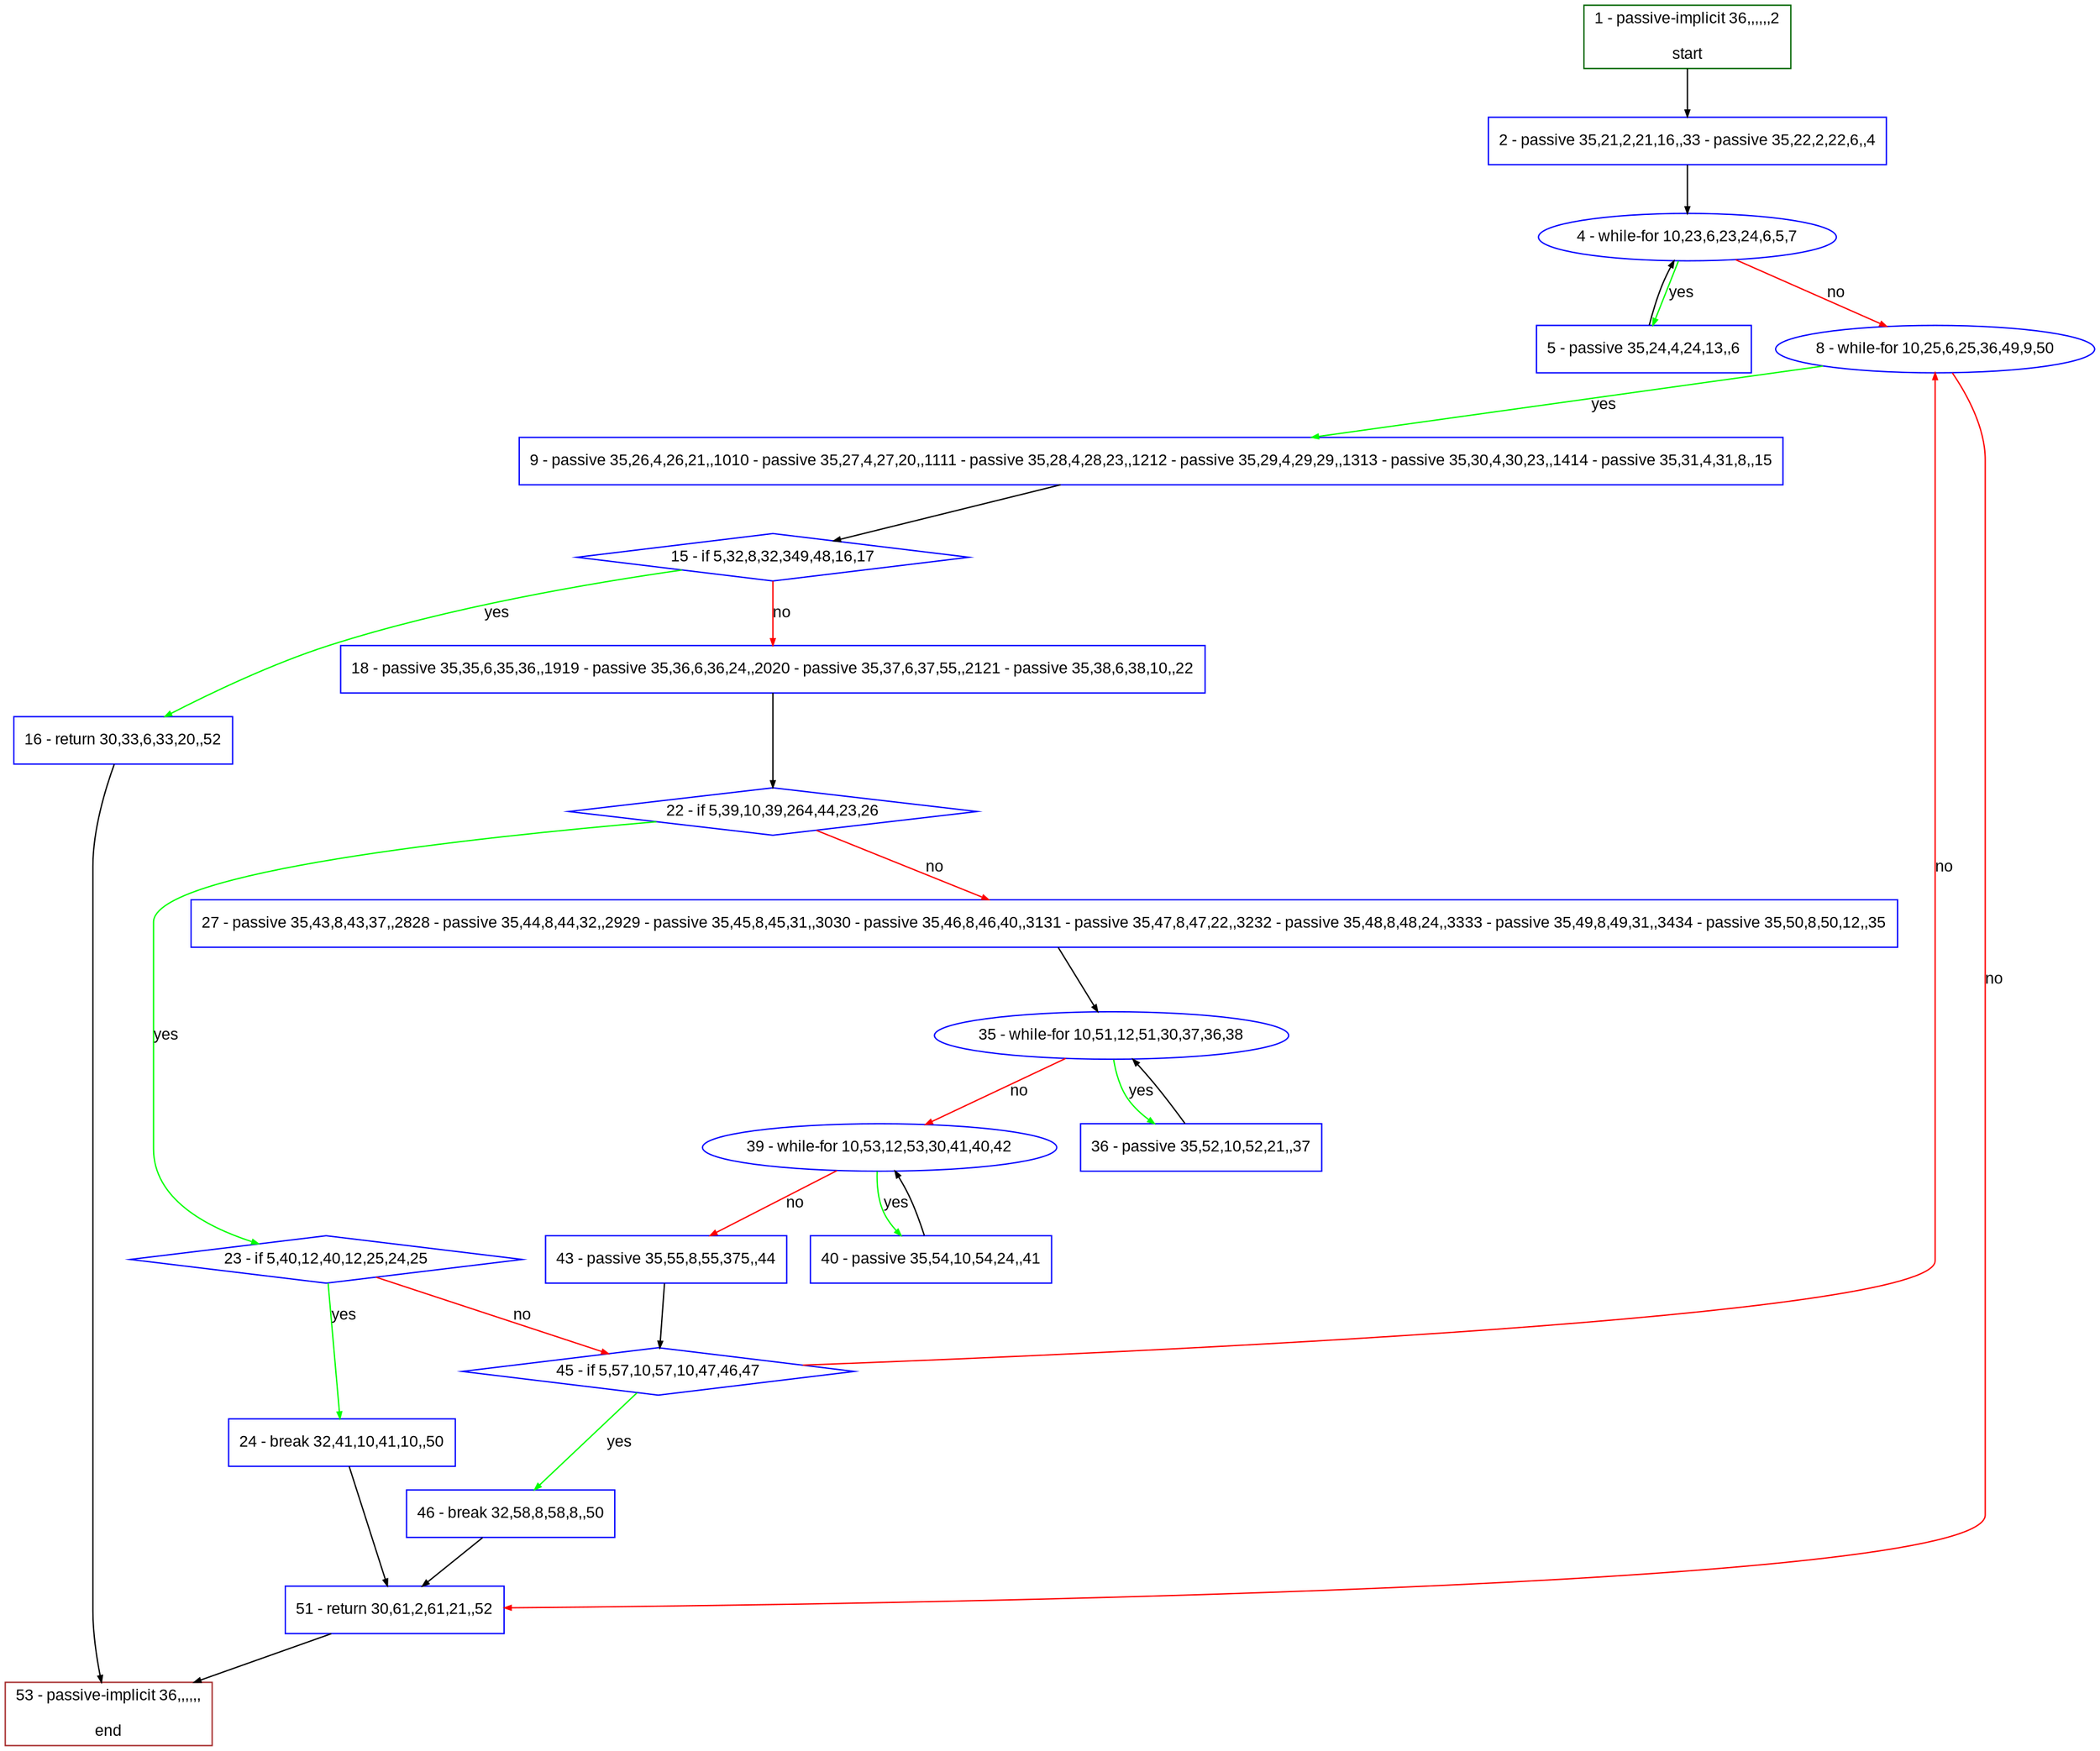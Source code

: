 digraph "" {
  graph [pack="true", label="", fontsize="12", packmode="clust", fontname="Arial", fillcolor="#FFFFCC", bgcolor="white", style="rounded,filled", compound="true"];
  node [node_initialized="no", label="", color="grey", fontsize="12", fillcolor="white", fontname="Arial", style="filled", shape="rectangle", compound="true", fixedsize="false"];
  edge [fontcolor="black", arrowhead="normal", arrowtail="none", arrowsize="0.5", ltail="", label="", color="black", fontsize="12", lhead="", fontname="Arial", dir="forward", compound="true"];
  __N1 [label="2 - passive 35,21,2,21,16,,33 - passive 35,22,2,22,6,,4", color="#0000ff", fillcolor="#ffffff", style="filled", shape="box"];
  __N2 [label="1 - passive-implicit 36,,,,,,2\n\nstart", color="#006400", fillcolor="#ffffff", style="filled", shape="box"];
  __N3 [label="4 - while-for 10,23,6,23,24,6,5,7", color="#0000ff", fillcolor="#ffffff", style="filled", shape="oval"];
  __N4 [label="5 - passive 35,24,4,24,13,,6", color="#0000ff", fillcolor="#ffffff", style="filled", shape="box"];
  __N5 [label="8 - while-for 10,25,6,25,36,49,9,50", color="#0000ff", fillcolor="#ffffff", style="filled", shape="oval"];
  __N6 [label="9 - passive 35,26,4,26,21,,1010 - passive 35,27,4,27,20,,1111 - passive 35,28,4,28,23,,1212 - passive 35,29,4,29,29,,1313 - passive 35,30,4,30,23,,1414 - passive 35,31,4,31,8,,15", color="#0000ff", fillcolor="#ffffff", style="filled", shape="box"];
  __N7 [label="51 - return 30,61,2,61,21,,52", color="#0000ff", fillcolor="#ffffff", style="filled", shape="box"];
  __N8 [label="15 - if 5,32,8,32,349,48,16,17", color="#0000ff", fillcolor="#ffffff", style="filled", shape="diamond"];
  __N9 [label="16 - return 30,33,6,33,20,,52", color="#0000ff", fillcolor="#ffffff", style="filled", shape="box"];
  __N10 [label="18 - passive 35,35,6,35,36,,1919 - passive 35,36,6,36,24,,2020 - passive 35,37,6,37,55,,2121 - passive 35,38,6,38,10,,22", color="#0000ff", fillcolor="#ffffff", style="filled", shape="box"];
  __N11 [label="53 - passive-implicit 36,,,,,,\n\nend", color="#a52a2a", fillcolor="#ffffff", style="filled", shape="box"];
  __N12 [label="22 - if 5,39,10,39,264,44,23,26", color="#0000ff", fillcolor="#ffffff", style="filled", shape="diamond"];
  __N13 [label="23 - if 5,40,12,40,12,25,24,25", color="#0000ff", fillcolor="#ffffff", style="filled", shape="diamond"];
  __N14 [label="27 - passive 35,43,8,43,37,,2828 - passive 35,44,8,44,32,,2929 - passive 35,45,8,45,31,,3030 - passive 35,46,8,46,40,,3131 - passive 35,47,8,47,22,,3232 - passive 35,48,8,48,24,,3333 - passive 35,49,8,49,31,,3434 - passive 35,50,8,50,12,,35", color="#0000ff", fillcolor="#ffffff", style="filled", shape="box"];
  __N15 [label="24 - break 32,41,10,41,10,,50", color="#0000ff", fillcolor="#ffffff", style="filled", shape="box"];
  __N16 [label="45 - if 5,57,10,57,10,47,46,47", color="#0000ff", fillcolor="#ffffff", style="filled", shape="diamond"];
  __N17 [label="35 - while-for 10,51,12,51,30,37,36,38", color="#0000ff", fillcolor="#ffffff", style="filled", shape="oval"];
  __N18 [label="36 - passive 35,52,10,52,21,,37", color="#0000ff", fillcolor="#ffffff", style="filled", shape="box"];
  __N19 [label="39 - while-for 10,53,12,53,30,41,40,42", color="#0000ff", fillcolor="#ffffff", style="filled", shape="oval"];
  __N20 [label="40 - passive 35,54,10,54,24,,41", color="#0000ff", fillcolor="#ffffff", style="filled", shape="box"];
  __N21 [label="43 - passive 35,55,8,55,375,,44", color="#0000ff", fillcolor="#ffffff", style="filled", shape="box"];
  __N22 [label="46 - break 32,58,8,58,8,,50", color="#0000ff", fillcolor="#ffffff", style="filled", shape="box"];
  __N2 -> __N1 [arrowhead="normal", arrowtail="none", color="#000000", label="", dir="forward"];
  __N1 -> __N3 [arrowhead="normal", arrowtail="none", color="#000000", label="", dir="forward"];
  __N3 -> __N4 [arrowhead="normal", arrowtail="none", color="#00ff00", label="yes", dir="forward"];
  __N4 -> __N3 [arrowhead="normal", arrowtail="none", color="#000000", label="", dir="forward"];
  __N3 -> __N5 [arrowhead="normal", arrowtail="none", color="#ff0000", label="no", dir="forward"];
  __N5 -> __N6 [arrowhead="normal", arrowtail="none", color="#00ff00", label="yes", dir="forward"];
  __N5 -> __N7 [arrowhead="normal", arrowtail="none", color="#ff0000", label="no", dir="forward"];
  __N6 -> __N8 [arrowhead="normal", arrowtail="none", color="#000000", label="", dir="forward"];
  __N8 -> __N9 [arrowhead="normal", arrowtail="none", color="#00ff00", label="yes", dir="forward"];
  __N8 -> __N10 [arrowhead="normal", arrowtail="none", color="#ff0000", label="no", dir="forward"];
  __N9 -> __N11 [arrowhead="normal", arrowtail="none", color="#000000", label="", dir="forward"];
  __N10 -> __N12 [arrowhead="normal", arrowtail="none", color="#000000", label="", dir="forward"];
  __N12 -> __N13 [arrowhead="normal", arrowtail="none", color="#00ff00", label="yes", dir="forward"];
  __N12 -> __N14 [arrowhead="normal", arrowtail="none", color="#ff0000", label="no", dir="forward"];
  __N13 -> __N15 [arrowhead="normal", arrowtail="none", color="#00ff00", label="yes", dir="forward"];
  __N13 -> __N16 [arrowhead="normal", arrowtail="none", color="#ff0000", label="no", dir="forward"];
  __N15 -> __N7 [arrowhead="normal", arrowtail="none", color="#000000", label="", dir="forward"];
  __N14 -> __N17 [arrowhead="normal", arrowtail="none", color="#000000", label="", dir="forward"];
  __N17 -> __N18 [arrowhead="normal", arrowtail="none", color="#00ff00", label="yes", dir="forward"];
  __N18 -> __N17 [arrowhead="normal", arrowtail="none", color="#000000", label="", dir="forward"];
  __N17 -> __N19 [arrowhead="normal", arrowtail="none", color="#ff0000", label="no", dir="forward"];
  __N19 -> __N20 [arrowhead="normal", arrowtail="none", color="#00ff00", label="yes", dir="forward"];
  __N20 -> __N19 [arrowhead="normal", arrowtail="none", color="#000000", label="", dir="forward"];
  __N19 -> __N21 [arrowhead="normal", arrowtail="none", color="#ff0000", label="no", dir="forward"];
  __N21 -> __N16 [arrowhead="normal", arrowtail="none", color="#000000", label="", dir="forward"];
  __N16 -> __N5 [arrowhead="normal", arrowtail="none", color="#ff0000", label="no", dir="forward"];
  __N16 -> __N22 [arrowhead="normal", arrowtail="none", color="#00ff00", label="yes", dir="forward"];
  __N22 -> __N7 [arrowhead="normal", arrowtail="none", color="#000000", label="", dir="forward"];
  __N7 -> __N11 [arrowhead="normal", arrowtail="none", color="#000000", label="", dir="forward"];
}
